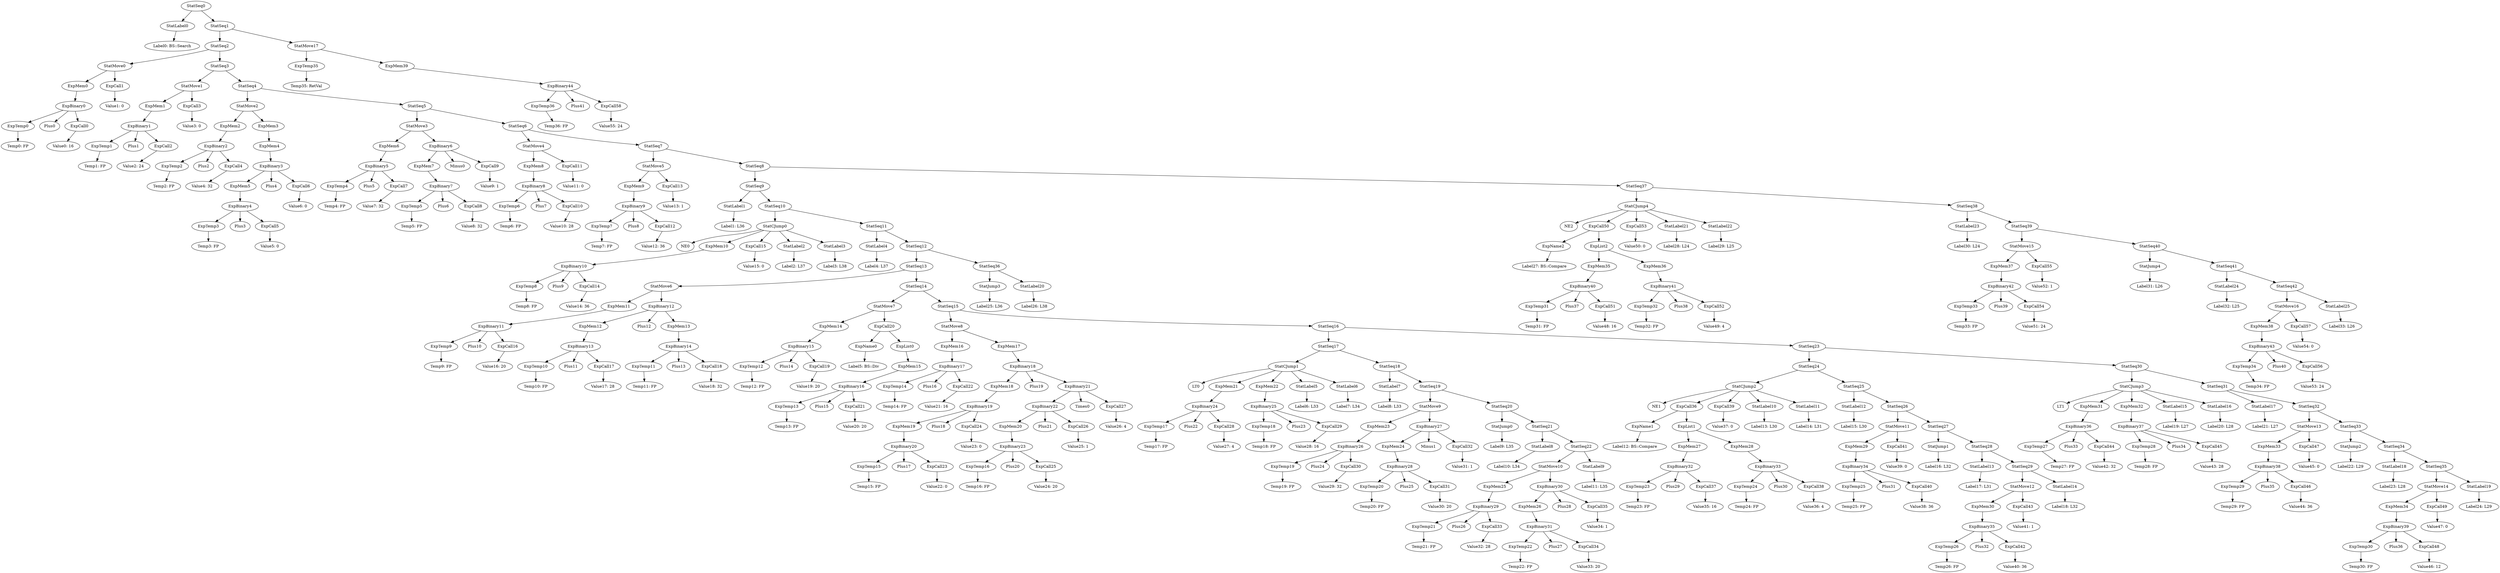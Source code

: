 digraph {
	ordering = out;
	ExpMem39 -> ExpBinary44;
	ExpCall58 -> "Value55: 24";
	ExpBinary44 -> ExpTemp36;
	ExpBinary44 -> Plus41;
	ExpBinary44 -> ExpCall58;
	StatMove17 -> ExpTemp35;
	StatMove17 -> ExpMem39;
	ExpTemp35 -> "Temp35: RetVal";
	StatLabel25 -> "Label33: L26";
	ExpMem38 -> ExpBinary43;
	ExpBinary43 -> ExpTemp34;
	ExpBinary43 -> Plus40;
	ExpBinary43 -> ExpCall56;
	StatLabel24 -> "Label32: L25";
	StatSeq40 -> StatJump4;
	StatSeq40 -> StatSeq41;
	StatSeq39 -> StatMove15;
	StatSeq39 -> StatSeq40;
	ExpCall55 -> "Value52: 1";
	StatMove15 -> ExpMem37;
	StatMove15 -> ExpCall55;
	ExpMem37 -> ExpBinary42;
	StatSeq38 -> StatLabel23;
	StatSeq38 -> StatSeq39;
	StatLabel21 -> "Label28: L24";
	ExpCall53 -> "Value50: 0";
	ExpMem36 -> ExpBinary41;
	ExpCall52 -> "Value49: 4";
	ExpTemp32 -> "Temp32: FP";
	ExpList2 -> ExpMem35;
	ExpList2 -> ExpMem36;
	ExpMem35 -> ExpBinary40;
	ExpBinary40 -> ExpTemp31;
	ExpBinary40 -> Plus37;
	ExpBinary40 -> ExpCall51;
	StatSeq8 -> StatSeq9;
	StatSeq8 -> StatSeq37;
	StatJump3 -> "Label25: L36";
	StatLabel19 -> "Label24: L29";
	StatSeq35 -> StatMove14;
	StatSeq35 -> StatLabel19;
	StatMove14 -> ExpMem34;
	StatMove14 -> ExpCall49;
	ExpMem34 -> ExpBinary39;
	ExpCall48 -> "Value46: 12";
	ExpBinary39 -> ExpTemp30;
	ExpBinary39 -> Plus36;
	ExpBinary39 -> ExpCall48;
	ExpTemp30 -> "Temp30: FP";
	StatSeq34 -> StatLabel18;
	StatSeq34 -> StatSeq35;
	StatJump2 -> "Label22: L29";
	ExpCall47 -> "Value45: 0";
	StatMove13 -> ExpMem33;
	StatMove13 -> ExpCall47;
	ExpMem33 -> ExpBinary38;
	ExpBinary38 -> ExpTemp29;
	ExpBinary38 -> Plus35;
	ExpBinary38 -> ExpCall46;
	ExpTemp29 -> "Temp29: FP";
	StatSeq1 -> StatSeq2;
	StatSeq1 -> StatMove17;
	StatSeq30 -> StatCJump3;
	StatSeq30 -> StatSeq31;
	StatLabel15 -> "Label19: L27";
	ExpMem32 -> ExpBinary37;
	StatLabel17 -> "Label21: L27";
	ExpCall45 -> "Value43: 28";
	ExpBinary37 -> ExpTemp28;
	ExpBinary37 -> Plus34;
	ExpBinary37 -> ExpCall45;
	ExpMem31 -> ExpBinary36;
	ExpCall44 -> "Value42: 32";
	ExpBinary36 -> ExpTemp27;
	ExpBinary36 -> Plus33;
	ExpBinary36 -> ExpCall44;
	ExpTemp27 -> "Temp27: FP";
	StatSeq23 -> StatSeq24;
	StatSeq23 -> StatSeq30;
	StatSeq29 -> StatMove12;
	StatSeq29 -> StatLabel14;
	ExpCall43 -> "Value41: 1";
	ExpCall21 -> "Value20: 20";
	ExpTemp13 -> "Temp13: FP";
	ExpName0 -> "Label5: BS::Div";
	ExpTemp20 -> "Temp20: FP";
	ExpCall2 -> "Value2: 24";
	ExpCall17 -> "Value17: 28";
	ExpTemp10 -> "Temp10: FP";
	StatSeq5 -> StatMove3;
	StatSeq5 -> StatSeq6;
	ExpCall19 -> "Value19: 20";
	ExpCall7 -> "Value7: 32";
	StatSeq36 -> StatJump3;
	StatSeq36 -> StatLabel20;
	ExpMem11 -> ExpBinary11;
	StatMove11 -> ExpMem29;
	StatMove11 -> ExpCall41;
	ExpCall16 -> "Value16: 20";
	StatLabel14 -> "Label18: L32";
	StatSeq10 -> StatCJump0;
	StatSeq10 -> StatSeq11;
	ExpMem15 -> ExpBinary16;
	ExpTemp8 -> "Temp8: FP";
	ExpMem7 -> ExpBinary7;
	ExpBinary3 -> ExpMem5;
	ExpBinary3 -> Plus4;
	ExpBinary3 -> ExpCall6;
	ExpBinary16 -> ExpTemp13;
	ExpBinary16 -> Plus15;
	ExpBinary16 -> ExpCall21;
	ExpCall26 -> "Value25: 1";
	ExpCall14 -> "Value14: 36";
	ExpCall25 -> "Value24: 20";
	ExpTemp18 -> "Temp18: FP";
	ExpBinary10 -> ExpTemp8;
	ExpBinary10 -> Plus9;
	ExpBinary10 -> ExpCall14;
	ExpList0 -> ExpMem15;
	StatCJump0 -> NE0;
	StatCJump0 -> ExpMem10;
	StatCJump0 -> ExpCall15;
	StatCJump0 -> StatLabel2;
	StatCJump0 -> StatLabel3;
	StatLabel1 -> "Label1: L36";
	ExpCall50 -> ExpName2;
	ExpCall50 -> ExpList2;
	StatSeq7 -> StatMove5;
	StatSeq7 -> StatSeq8;
	StatSeq16 -> StatSeq17;
	StatSeq16 -> StatSeq23;
	StatMove5 -> ExpMem9;
	StatMove5 -> ExpCall13;
	ExpCall12 -> "Value12: 36";
	StatLabel2 -> "Label2: L37";
	ExpBinary13 -> ExpTemp10;
	ExpBinary13 -> Plus11;
	ExpBinary13 -> ExpCall17;
	StatMove16 -> ExpMem38;
	StatMove16 -> ExpCall57;
	ExpBinary23 -> ExpTemp16;
	ExpBinary23 -> Plus20;
	ExpBinary23 -> ExpCall25;
	StatSeq27 -> StatJump1;
	StatSeq27 -> StatSeq28;
	ExpTemp9 -> "Temp9: FP";
	ExpCall4 -> "Value4: 32";
	ExpBinary30 -> ExpMem26;
	ExpBinary30 -> Plus28;
	ExpBinary30 -> ExpCall35;
	ExpMem27 -> ExpBinary32;
	ExpCall11 -> "Value11: 0";
	ExpCall5 -> "Value5: 0";
	StatCJump3 -> LT1;
	StatCJump3 -> ExpMem31;
	StatCJump3 -> ExpMem32;
	StatCJump3 -> StatLabel15;
	StatCJump3 -> StatLabel16;
	ExpBinary21 -> ExpBinary22;
	ExpBinary21 -> Times0;
	ExpBinary21 -> ExpCall27;
	ExpTemp2 -> "Temp2: FP";
	StatLabel11 -> "Label14: L31";
	ExpBinary41 -> ExpTemp32;
	ExpBinary41 -> Plus38;
	ExpBinary41 -> ExpCall52;
	StatSeq13 -> StatMove6;
	StatSeq13 -> StatSeq14;
	ExpMem9 -> ExpBinary9;
	ExpCall49 -> "Value47: 0";
	ExpTemp17 -> "Temp17: FP";
	ExpTemp23 -> "Temp23: FP";
	ExpBinary27 -> ExpMem24;
	ExpBinary27 -> Minus1;
	ExpBinary27 -> ExpCall32;
	StatMove1 -> ExpMem1;
	StatMove1 -> ExpCall3;
	ExpMem1 -> ExpBinary1;
	ExpCall51 -> "Value48: 16";
	StatSeq31 -> StatLabel17;
	StatSeq31 -> StatSeq32;
	ExpMem14 -> ExpBinary15;
	ExpBinary32 -> ExpTemp23;
	ExpBinary32 -> Plus29;
	ExpBinary32 -> ExpCall37;
	ExpBinary31 -> ExpTemp22;
	ExpBinary31 -> Plus27;
	ExpBinary31 -> ExpCall34;
	ExpBinary14 -> ExpTemp11;
	ExpBinary14 -> Plus13;
	ExpBinary14 -> ExpCall18;
	StatMove0 -> ExpMem0;
	StatMove0 -> ExpCall1;
	ExpTemp12 -> "Temp12: FP";
	StatSeq9 -> StatLabel1;
	StatSeq9 -> StatSeq10;
	StatLabel18 -> "Label23: L28";
	ExpCall0 -> "Value0: 16";
	StatJump1 -> "Label16: L32";
	StatMove7 -> ExpMem14;
	StatMove7 -> ExpCall20;
	ExpTemp7 -> "Temp7: FP";
	ExpTemp0 -> "Temp0: FP";
	ExpCall46 -> "Value44: 36";
	ExpCall15 -> "Value15: 0";
	StatSeq3 -> StatMove1;
	StatSeq3 -> StatSeq4;
	ExpCall36 -> ExpName1;
	ExpCall36 -> ExpList1;
	ExpTemp11 -> "Temp11: FP";
	StatSeq0 -> StatLabel0;
	StatSeq0 -> StatSeq1;
	ExpMem21 -> ExpBinary24;
	ExpTemp1 -> "Temp1: FP";
	ExpBinary4 -> ExpTemp3;
	ExpBinary4 -> Plus3;
	ExpBinary4 -> ExpCall5;
	ExpList1 -> ExpMem27;
	ExpList1 -> ExpMem28;
	ExpCall57 -> "Value54: 0";
	ExpTemp5 -> "Temp5: FP";
	ExpBinary17 -> ExpTemp14;
	ExpBinary17 -> Plus16;
	ExpBinary17 -> ExpCall22;
	StatLabel0 -> "Label0: BS::Search";
	ExpTemp33 -> "Temp33: FP";
	ExpBinary22 -> ExpMem20;
	ExpBinary22 -> Plus21;
	ExpBinary22 -> ExpCall26;
	StatSeq17 -> StatCJump1;
	StatSeq17 -> StatSeq18;
	ExpTemp19 -> "Temp19: FP";
	StatSeq6 -> StatMove4;
	StatSeq6 -> StatSeq7;
	ExpMem8 -> ExpBinary8;
	ExpCall3 -> "Value3: 0";
	ExpCall22 -> "Value21: 16";
	StatCJump1 -> LT0;
	StatCJump1 -> ExpMem21;
	StatCJump1 -> ExpMem22;
	StatCJump1 -> StatLabel5;
	StatCJump1 -> StatLabel6;
	ExpBinary42 -> ExpTemp33;
	ExpBinary42 -> Plus39;
	ExpBinary42 -> ExpCall54;
	ExpBinary1 -> ExpTemp1;
	ExpBinary1 -> Plus1;
	ExpBinary1 -> ExpCall2;
	ExpCall54 -> "Value51: 24";
	ExpCall8 -> "Value8: 32";
	ExpCall18 -> "Value18: 32";
	ExpTemp36 -> "Temp36: FP";
	StatSeq4 -> StatMove2;
	StatSeq4 -> StatSeq5;
	ExpMem0 -> ExpBinary0;
	ExpBinary6 -> ExpMem7;
	ExpBinary6 -> Minus0;
	ExpBinary6 -> ExpCall9;
	ExpBinary2 -> ExpTemp2;
	ExpBinary2 -> Plus2;
	ExpBinary2 -> ExpCall4;
	ExpMem16 -> ExpBinary17;
	ExpCall20 -> ExpName0;
	ExpCall20 -> ExpList0;
	ExpMem12 -> ExpBinary13;
	ExpCall40 -> "Value38: 36";
	ExpCall27 -> "Value26: 4";
	ExpMem3 -> ExpMem4;
	ExpCall9 -> "Value9: 1";
	StatLabel5 -> "Label6: L33";
	StatSeq42 -> StatMove16;
	StatSeq42 -> StatLabel25;
	ExpMem2 -> ExpBinary2;
	StatSeq11 -> StatLabel4;
	StatSeq11 -> StatSeq12;
	ExpBinary15 -> ExpTemp12;
	ExpBinary15 -> Plus14;
	ExpBinary15 -> ExpCall19;
	StatSeq20 -> StatJump0;
	StatSeq20 -> StatSeq21;
	ExpBinary7 -> ExpTemp5;
	ExpBinary7 -> Plus6;
	ExpBinary7 -> ExpCall8;
	ExpBinary5 -> ExpTemp4;
	ExpBinary5 -> Plus5;
	ExpBinary5 -> ExpCall7;
	ExpMem6 -> ExpBinary5;
	ExpCall29 -> "Value28: 16";
	ExpBinary12 -> ExpMem12;
	ExpBinary12 -> Plus12;
	ExpBinary12 -> ExpMem13;
	StatMove6 -> ExpMem11;
	StatMove6 -> ExpBinary12;
	StatLabel20 -> "Label26: L38";
	ExpCall1 -> "Value1: 0";
	ExpMem19 -> ExpBinary20;
	ExpBinary8 -> ExpTemp6;
	ExpBinary8 -> Plus7;
	ExpBinary8 -> ExpCall10;
	StatSeq26 -> StatMove11;
	StatSeq26 -> StatSeq27;
	StatCJump4 -> NE2;
	StatCJump4 -> ExpCall50;
	StatCJump4 -> ExpCall53;
	StatCJump4 -> StatLabel21;
	StatCJump4 -> StatLabel22;
	ExpMem13 -> ExpBinary14;
	StatSeq14 -> StatMove7;
	StatSeq14 -> StatSeq15;
	StatLabel6 -> "Label7: L34";
	ExpTemp14 -> "Temp14: FP";
	StatMove12 -> ExpMem30;
	StatMove12 -> ExpCall43;
	ExpTemp34 -> "Temp34: FP";
	StatLabel7 -> "Label8: L33";
	ExpTemp15 -> "Temp15: FP";
	StatSeq32 -> StatMove13;
	StatSeq32 -> StatSeq33;
	ExpTemp28 -> "Temp28: FP";
	StatMove8 -> ExpMem16;
	StatMove8 -> ExpMem17;
	ExpBinary20 -> ExpTemp15;
	ExpBinary20 -> Plus17;
	ExpBinary20 -> ExpCall23;
	ExpCall23 -> "Value22: 0";
	StatLabel22 -> "Label29: L25";
	ExpBinary19 -> ExpMem19;
	ExpBinary19 -> Plus18;
	ExpBinary19 -> ExpCall24;
	StatMove2 -> ExpMem2;
	StatMove2 -> ExpMem3;
	ExpMem28 -> ExpBinary33;
	ExpCall24 -> "Value23: 0";
	ExpTemp31 -> "Temp31: FP";
	ExpTemp24 -> "Temp24: FP";
	ExpMem18 -> ExpBinary19;
	ExpTemp16 -> "Temp16: FP";
	StatLabel23 -> "Label30: L24";
	StatCJump2 -> NE1;
	StatCJump2 -> ExpCall36;
	StatCJump2 -> ExpCall39;
	StatCJump2 -> StatLabel10;
	StatCJump2 -> StatLabel11;
	ExpMem20 -> ExpBinary23;
	ExpMem17 -> ExpBinary18;
	StatSeq33 -> StatJump2;
	StatSeq33 -> StatSeq34;
	StatSeq15 -> StatMove8;
	StatSeq15 -> StatSeq16;
	ExpCall6 -> "Value6: 0";
	ExpCall28 -> "Value27: 4";
	ExpMem5 -> ExpBinary4;
	ExpMem22 -> ExpBinary25;
	StatSeq41 -> StatLabel24;
	StatSeq41 -> StatSeq42;
	StatLabel3 -> "Label3: L38";
	StatSeq18 -> StatLabel7;
	StatSeq18 -> StatSeq19;
	ExpName2 -> "Label27: BS::Compare";
	ExpCall37 -> "Value35: 16";
	ExpBinary26 -> ExpTemp19;
	ExpBinary26 -> Plus24;
	ExpBinary26 -> ExpCall30;
	ExpCall30 -> "Value29: 32";
	ExpBinary25 -> ExpTemp18;
	ExpBinary25 -> Plus23;
	ExpBinary25 -> ExpCall29;
	ExpMem23 -> ExpBinary26;
	StatMove4 -> ExpMem8;
	StatMove4 -> ExpCall11;
	ExpCall13 -> "Value13: 1";
	StatMove9 -> ExpMem23;
	StatMove9 -> ExpBinary27;
	ExpBinary11 -> ExpTemp9;
	ExpBinary11 -> Plus10;
	ExpBinary11 -> ExpCall16;
	ExpCall42 -> "Value40: 36";
	ExpBinary28 -> ExpTemp20;
	ExpBinary28 -> Plus25;
	ExpBinary28 -> ExpCall31;
	StatJump4 -> "Label31: L26";
	ExpMem10 -> ExpBinary10;
	ExpCall31 -> "Value30: 20";
	ExpMem24 -> ExpBinary28;
	ExpName1 -> "Label12: BS::Compare";
	StatLabel4 -> "Label4: L37";
	ExpCall32 -> "Value31: 1";
	StatJump0 -> "Label9: L35";
	StatSeq37 -> StatCJump4;
	StatSeq37 -> StatSeq38;
	ExpTemp3 -> "Temp3: FP";
	ExpTemp6 -> "Temp6: FP";
	ExpBinary18 -> ExpMem18;
	ExpBinary18 -> Plus19;
	ExpBinary18 -> ExpBinary21;
	StatLabel8 -> "Label10: L34";
	StatSeq21 -> StatLabel8;
	StatSeq21 -> StatSeq22;
	ExpTemp21 -> "Temp21: FP";
	ExpBinary9 -> ExpTemp7;
	ExpBinary9 -> Plus8;
	ExpBinary9 -> ExpCall12;
	ExpBinary24 -> ExpTemp17;
	ExpBinary24 -> Plus22;
	ExpBinary24 -> ExpCall28;
	ExpCall33 -> "Value32: 28";
	StatLabel16 -> "Label20: L28";
	ExpCall10 -> "Value10: 28";
	ExpMem26 -> ExpBinary31;
	StatSeq28 -> StatLabel13;
	StatSeq28 -> StatSeq29;
	ExpMem4 -> ExpBinary3;
	StatMove10 -> ExpMem25;
	StatMove10 -> ExpBinary30;
	ExpTemp22 -> "Temp22: FP";
	StatSeq12 -> StatSeq13;
	StatSeq12 -> StatSeq36;
	ExpTemp4 -> "Temp4: FP";
	ExpCall34 -> "Value33: 20";
	ExpCall56 -> "Value53: 24";
	ExpCall35 -> "Value34: 1";
	ExpBinary29 -> ExpTemp21;
	ExpBinary29 -> Plus26;
	ExpBinary29 -> ExpCall33;
	StatLabel9 -> "Label11: L35";
	ExpBinary33 -> ExpTemp24;
	ExpBinary33 -> Plus30;
	ExpBinary33 -> ExpCall38;
	ExpMem25 -> ExpBinary29;
	ExpCall38 -> "Value36: 4";
	StatSeq19 -> StatMove9;
	StatSeq19 -> StatSeq20;
	StatSeq22 -> StatMove10;
	StatSeq22 -> StatLabel9;
	ExpCall39 -> "Value37: 0";
	StatLabel10 -> "Label13: L30";
	StatSeq24 -> StatCJump2;
	StatSeq24 -> StatSeq25;
	ExpBinary0 -> ExpTemp0;
	ExpBinary0 -> Plus0;
	ExpBinary0 -> ExpCall0;
	StatLabel12 -> "Label15: L30";
	ExpBinary35 -> ExpTemp26;
	ExpBinary35 -> Plus32;
	ExpBinary35 -> ExpCall42;
	StatMove3 -> ExpMem6;
	StatMove3 -> ExpBinary6;
	StatSeq25 -> StatLabel12;
	StatSeq25 -> StatSeq26;
	ExpTemp25 -> "Temp25: FP";
	ExpMem29 -> ExpBinary34;
	ExpBinary34 -> ExpTemp25;
	ExpBinary34 -> Plus31;
	ExpBinary34 -> ExpCall40;
	ExpCall41 -> "Value39: 0";
	StatSeq2 -> StatMove0;
	StatSeq2 -> StatSeq3;
	StatLabel13 -> "Label17: L31";
	ExpTemp26 -> "Temp26: FP";
	ExpMem30 -> ExpBinary35;
}

